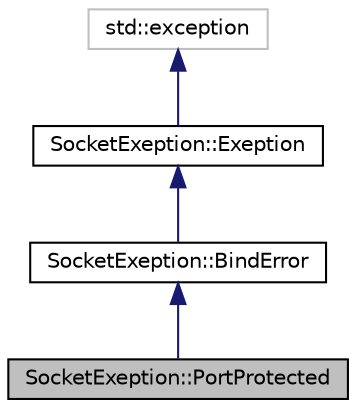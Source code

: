 digraph "SocketExeption::PortProtected"
{
 // LATEX_PDF_SIZE
  edge [fontname="Helvetica",fontsize="10",labelfontname="Helvetica",labelfontsize="10"];
  node [fontname="Helvetica",fontsize="10",shape=record];
  Node1 [label="SocketExeption::PortProtected",height=0.2,width=0.4,color="black", fillcolor="grey75", style="filled", fontcolor="black",tooltip=" "];
  Node2 -> Node1 [dir="back",color="midnightblue",fontsize="10",style="solid"];
  Node2 [label="SocketExeption::BindError",height=0.2,width=0.4,color="black", fillcolor="white", style="filled",URL="$class_socket_exeption_1_1_bind_error.html",tooltip=" "];
  Node3 -> Node2 [dir="back",color="midnightblue",fontsize="10",style="solid"];
  Node3 [label="SocketExeption::Exeption",height=0.2,width=0.4,color="black", fillcolor="white", style="filled",URL="$class_socket_exeption_1_1_exeption.html",tooltip=" "];
  Node4 -> Node3 [dir="back",color="midnightblue",fontsize="10",style="solid"];
  Node4 [label="std::exception",height=0.2,width=0.4,color="grey75", fillcolor="white", style="filled",tooltip=" "];
}

